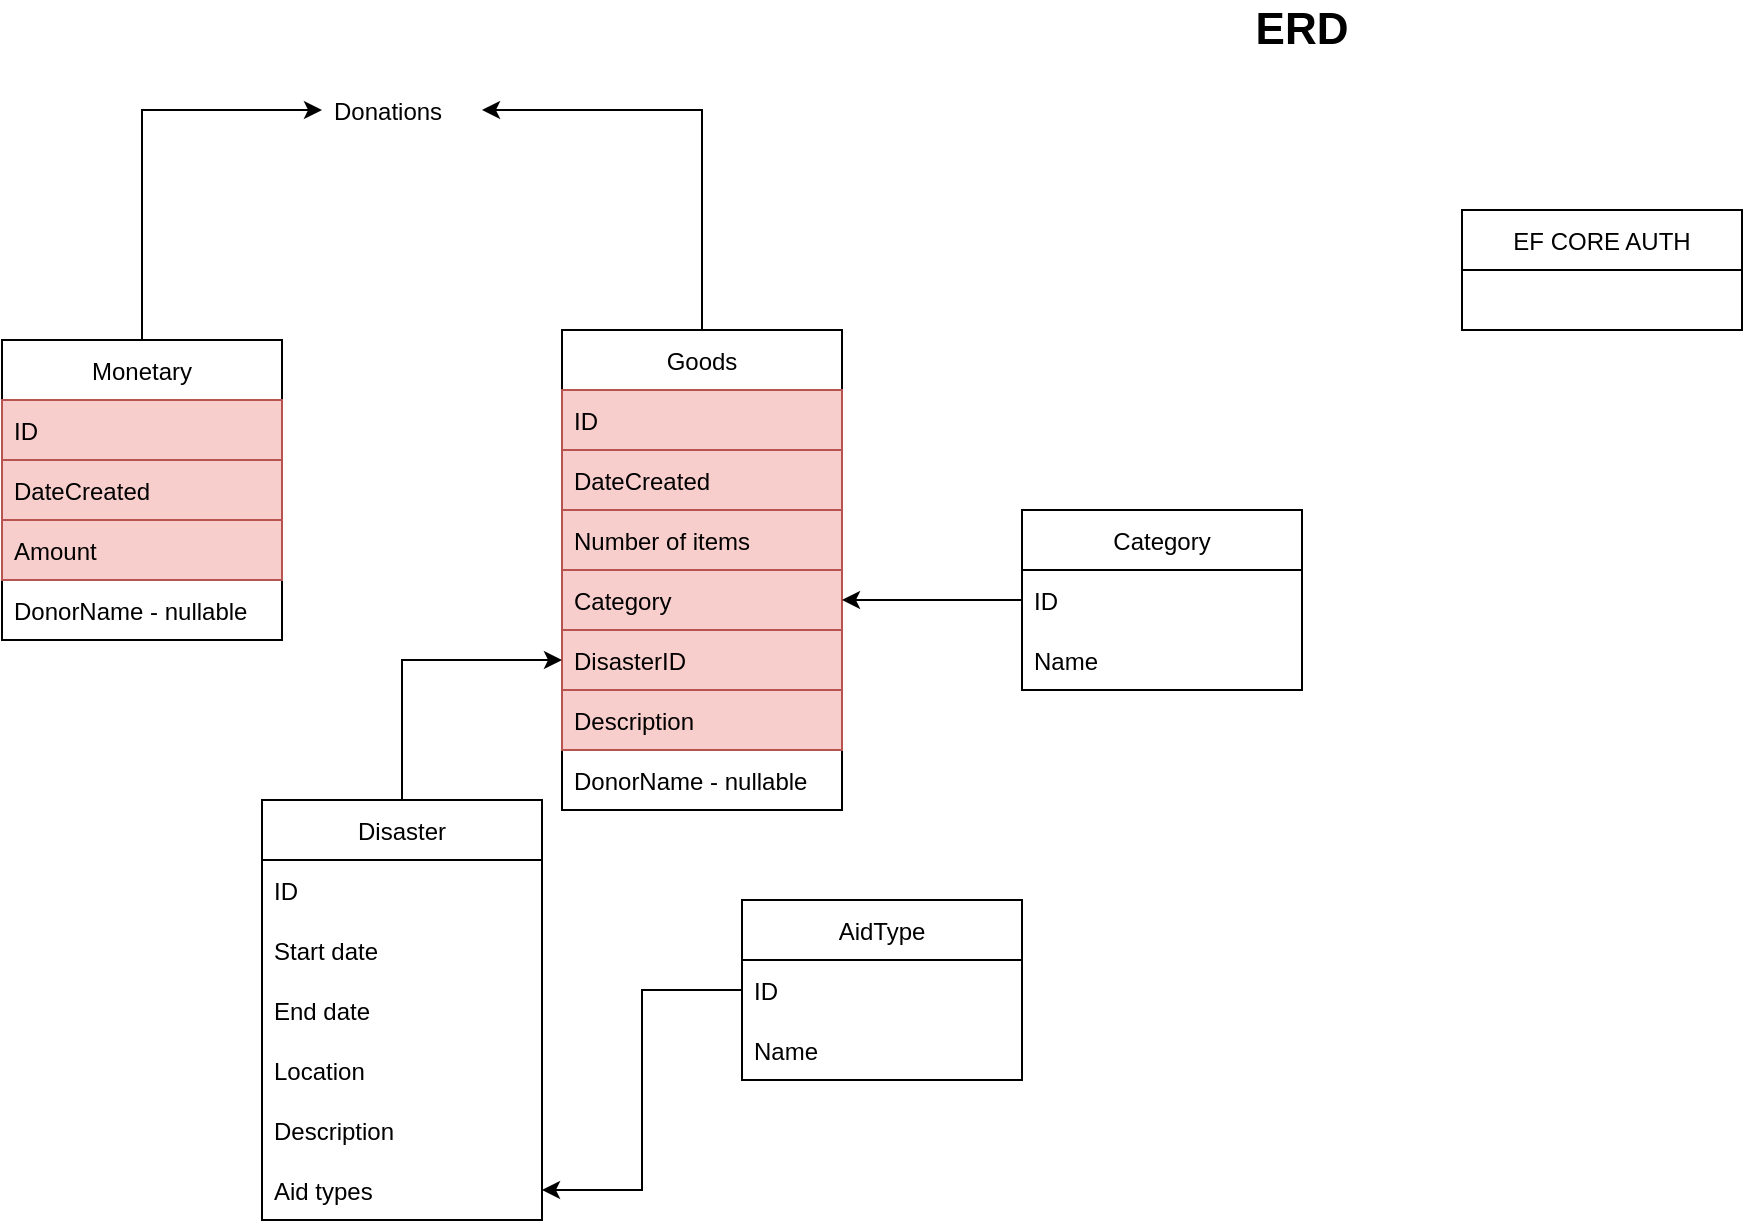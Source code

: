 <mxfile version="18.0.1" type="device"><diagram id="DOpufk2hzvLcz67AQa9U" name="Page-1"><mxGraphModel dx="1342" dy="723" grid="1" gridSize="10" guides="1" tooltips="1" connect="1" arrows="1" fold="1" page="1" pageScale="1" pageWidth="1400" pageHeight="850" math="0" shadow="0"><root><mxCell id="0"/><mxCell id="1" parent="0"/><mxCell id="sXzjlXjA3yJ_3GE1jN_H-1" value="ERD" style="text;html=1;strokeColor=none;fillColor=none;align=center;verticalAlign=middle;whiteSpace=wrap;rounded=0;fontSize=22;fontStyle=1" parent="1" vertex="1"><mxGeometry x="510" y="80" width="400" height="30" as="geometry"/></mxCell><mxCell id="PBPo932zEIYYv54O7URw-10" style="edgeStyle=orthogonalEdgeStyle;rounded=0;orthogonalLoop=1;jettySize=auto;html=1;exitX=0.5;exitY=0;exitDx=0;exitDy=0;entryX=0;entryY=0.5;entryDx=0;entryDy=0;" parent="1" source="PBPo932zEIYYv54O7URw-1" target="PBPo932zEIYYv54O7URw-9" edge="1"><mxGeometry relative="1" as="geometry"/></mxCell><mxCell id="PBPo932zEIYYv54O7URw-1" value="Monetary" style="swimlane;fontStyle=0;childLayout=stackLayout;horizontal=1;startSize=30;horizontalStack=0;resizeParent=1;resizeParentMax=0;resizeLast=0;collapsible=1;marginBottom=0;" parent="1" vertex="1"><mxGeometry x="60" y="250" width="140" height="150" as="geometry"/></mxCell><mxCell id="ZguSxFOZU3pNIZNAq0-d-4" value="ID" style="text;strokeColor=#b85450;fillColor=#f8cecc;align=left;verticalAlign=middle;spacingLeft=4;spacingRight=4;overflow=hidden;points=[[0,0.5],[1,0.5]];portConstraint=eastwest;rotatable=0;" parent="PBPo932zEIYYv54O7URw-1" vertex="1"><mxGeometry y="30" width="140" height="30" as="geometry"/></mxCell><mxCell id="PBPo932zEIYYv54O7URw-2" value="DateCreated" style="text;strokeColor=#b85450;fillColor=#f8cecc;align=left;verticalAlign=middle;spacingLeft=4;spacingRight=4;overflow=hidden;points=[[0,0.5],[1,0.5]];portConstraint=eastwest;rotatable=0;" parent="PBPo932zEIYYv54O7URw-1" vertex="1"><mxGeometry y="60" width="140" height="30" as="geometry"/></mxCell><mxCell id="PBPo932zEIYYv54O7URw-3" value="Amount    " style="text;strokeColor=#b85450;fillColor=#f8cecc;align=left;verticalAlign=middle;spacingLeft=4;spacingRight=4;overflow=hidden;points=[[0,0.5],[1,0.5]];portConstraint=eastwest;rotatable=0;" parent="PBPo932zEIYYv54O7URw-1" vertex="1"><mxGeometry y="90" width="140" height="30" as="geometry"/></mxCell><mxCell id="PBPo932zEIYYv54O7URw-4" value="DonorName - nullable" style="text;strokeColor=none;fillColor=none;align=left;verticalAlign=middle;spacingLeft=4;spacingRight=4;overflow=hidden;points=[[0,0.5],[1,0.5]];portConstraint=eastwest;rotatable=0;" parent="PBPo932zEIYYv54O7URw-1" vertex="1"><mxGeometry y="120" width="140" height="30" as="geometry"/></mxCell><mxCell id="ZguSxFOZU3pNIZNAq0-d-3" style="edgeStyle=orthogonalEdgeStyle;rounded=0;orthogonalLoop=1;jettySize=auto;html=1;exitX=0.5;exitY=0;exitDx=0;exitDy=0;" parent="1" source="PBPo932zEIYYv54O7URw-5" target="PBPo932zEIYYv54O7URw-9" edge="1"><mxGeometry relative="1" as="geometry"/></mxCell><mxCell id="PBPo932zEIYYv54O7URw-5" value="Goods" style="swimlane;fontStyle=0;childLayout=stackLayout;horizontal=1;startSize=30;horizontalStack=0;resizeParent=1;resizeParentMax=0;resizeLast=0;collapsible=1;marginBottom=0;" parent="1" vertex="1"><mxGeometry x="340" y="245" width="140" height="240" as="geometry"/></mxCell><mxCell id="PBPo932zEIYYv54O7URw-6" value="ID" style="text;strokeColor=#b85450;fillColor=#f8cecc;align=left;verticalAlign=middle;spacingLeft=4;spacingRight=4;overflow=hidden;points=[[0,0.5],[1,0.5]];portConstraint=eastwest;rotatable=0;" parent="PBPo932zEIYYv54O7URw-5" vertex="1"><mxGeometry y="30" width="140" height="30" as="geometry"/></mxCell><mxCell id="ZguSxFOZU3pNIZNAq0-d-5" value="DateCreated" style="text;strokeColor=#b85450;fillColor=#f8cecc;align=left;verticalAlign=middle;spacingLeft=4;spacingRight=4;overflow=hidden;points=[[0,0.5],[1,0.5]];portConstraint=eastwest;rotatable=0;" parent="PBPo932zEIYYv54O7URw-5" vertex="1"><mxGeometry y="60" width="140" height="30" as="geometry"/></mxCell><mxCell id="PBPo932zEIYYv54O7URw-7" value="Number of items" style="text;strokeColor=#b85450;fillColor=#f8cecc;align=left;verticalAlign=middle;spacingLeft=4;spacingRight=4;overflow=hidden;points=[[0,0.5],[1,0.5]];portConstraint=eastwest;rotatable=0;" parent="PBPo932zEIYYv54O7URw-5" vertex="1"><mxGeometry y="90" width="140" height="30" as="geometry"/></mxCell><mxCell id="PBPo932zEIYYv54O7URw-8" value="Category" style="text;strokeColor=#b85450;fillColor=#f8cecc;align=left;verticalAlign=middle;spacingLeft=4;spacingRight=4;overflow=hidden;points=[[0,0.5],[1,0.5]];portConstraint=eastwest;rotatable=0;" parent="PBPo932zEIYYv54O7URw-5" vertex="1"><mxGeometry y="120" width="140" height="30" as="geometry"/></mxCell><mxCell id="n0S4KUlYIWEYyDuz9l9j-5" value="DisasterID" style="text;strokeColor=#b85450;fillColor=#f8cecc;align=left;verticalAlign=middle;spacingLeft=4;spacingRight=4;overflow=hidden;points=[[0,0.5],[1,0.5]];portConstraint=eastwest;rotatable=0;" vertex="1" parent="PBPo932zEIYYv54O7URw-5"><mxGeometry y="150" width="140" height="30" as="geometry"/></mxCell><mxCell id="PBPo932zEIYYv54O7URw-13" value="Description" style="text;strokeColor=#b85450;fillColor=#f8cecc;align=left;verticalAlign=middle;spacingLeft=4;spacingRight=4;overflow=hidden;points=[[0,0.5],[1,0.5]];portConstraint=eastwest;rotatable=0;" parent="PBPo932zEIYYv54O7URw-5" vertex="1"><mxGeometry y="180" width="140" height="30" as="geometry"/></mxCell><mxCell id="PBPo932zEIYYv54O7URw-14" value="DonorName - nullable" style="text;strokeColor=none;fillColor=none;align=left;verticalAlign=middle;spacingLeft=4;spacingRight=4;overflow=hidden;points=[[0,0.5],[1,0.5]];portConstraint=eastwest;rotatable=0;" parent="PBPo932zEIYYv54O7URw-5" vertex="1"><mxGeometry y="210" width="140" height="30" as="geometry"/></mxCell><mxCell id="PBPo932zEIYYv54O7URw-9" value="Donations" style="text;strokeColor=none;fillColor=none;align=left;verticalAlign=middle;spacingLeft=4;spacingRight=4;overflow=hidden;points=[[0,0.5],[1,0.5]];portConstraint=eastwest;rotatable=0;" parent="1" vertex="1"><mxGeometry x="220" y="120" width="80" height="30" as="geometry"/></mxCell><mxCell id="PBPo932zEIYYv54O7URw-36" style="edgeStyle=orthogonalEdgeStyle;rounded=0;orthogonalLoop=1;jettySize=auto;html=1;entryX=1;entryY=0.5;entryDx=0;entryDy=0;" parent="1" source="PBPo932zEIYYv54O7URw-15" target="PBPo932zEIYYv54O7URw-8" edge="1"><mxGeometry relative="1" as="geometry"/></mxCell><mxCell id="PBPo932zEIYYv54O7URw-15" value="Category" style="swimlane;fontStyle=0;childLayout=stackLayout;horizontal=1;startSize=30;horizontalStack=0;resizeParent=1;resizeParentMax=0;resizeLast=0;collapsible=1;marginBottom=0;" parent="1" vertex="1"><mxGeometry x="570" y="335" width="140" height="90" as="geometry"/></mxCell><mxCell id="ZguSxFOZU3pNIZNAq0-d-6" value="ID" style="text;strokeColor=none;fillColor=none;align=left;verticalAlign=middle;spacingLeft=4;spacingRight=4;overflow=hidden;points=[[0,0.5],[1,0.5]];portConstraint=eastwest;rotatable=0;" parent="PBPo932zEIYYv54O7URw-15" vertex="1"><mxGeometry y="30" width="140" height="30" as="geometry"/></mxCell><mxCell id="PBPo932zEIYYv54O7URw-18" value="Name" style="text;strokeColor=none;fillColor=none;align=left;verticalAlign=middle;spacingLeft=4;spacingRight=4;overflow=hidden;points=[[0,0.5],[1,0.5]];portConstraint=eastwest;rotatable=0;" parent="PBPo932zEIYYv54O7URw-15" vertex="1"><mxGeometry y="60" width="140" height="30" as="geometry"/></mxCell><mxCell id="ZguSxFOZU3pNIZNAq0-d-2" style="edgeStyle=orthogonalEdgeStyle;rounded=0;orthogonalLoop=1;jettySize=auto;html=1;entryX=0;entryY=0.5;entryDx=0;entryDy=0;" parent="1" source="PBPo932zEIYYv54O7URw-19" target="n0S4KUlYIWEYyDuz9l9j-5" edge="1"><mxGeometry relative="1" as="geometry"/></mxCell><mxCell id="PBPo932zEIYYv54O7URw-19" value="Disaster" style="swimlane;fontStyle=0;childLayout=stackLayout;horizontal=1;startSize=30;horizontalStack=0;resizeParent=1;resizeParentMax=0;resizeLast=0;collapsible=1;marginBottom=0;" parent="1" vertex="1"><mxGeometry x="190" y="480" width="140" height="210" as="geometry"/></mxCell><mxCell id="ZguSxFOZU3pNIZNAq0-d-7" value="ID" style="text;strokeColor=none;fillColor=none;align=left;verticalAlign=middle;spacingLeft=4;spacingRight=4;overflow=hidden;points=[[0,0.5],[1,0.5]];portConstraint=eastwest;rotatable=0;" parent="PBPo932zEIYYv54O7URw-19" vertex="1"><mxGeometry y="30" width="140" height="30" as="geometry"/></mxCell><mxCell id="PBPo932zEIYYv54O7URw-20" value="Start date" style="text;strokeColor=none;fillColor=none;align=left;verticalAlign=middle;spacingLeft=4;spacingRight=4;overflow=hidden;points=[[0,0.5],[1,0.5]];portConstraint=eastwest;rotatable=0;" parent="PBPo932zEIYYv54O7URw-19" vertex="1"><mxGeometry y="60" width="140" height="30" as="geometry"/></mxCell><mxCell id="PBPo932zEIYYv54O7URw-21" value="End date" style="text;strokeColor=none;fillColor=none;align=left;verticalAlign=middle;spacingLeft=4;spacingRight=4;overflow=hidden;points=[[0,0.5],[1,0.5]];portConstraint=eastwest;rotatable=0;" parent="PBPo932zEIYYv54O7URw-19" vertex="1"><mxGeometry y="90" width="140" height="30" as="geometry"/></mxCell><mxCell id="PBPo932zEIYYv54O7URw-22" value="Location " style="text;strokeColor=none;fillColor=none;align=left;verticalAlign=middle;spacingLeft=4;spacingRight=4;overflow=hidden;points=[[0,0.5],[1,0.5]];portConstraint=eastwest;rotatable=0;" parent="PBPo932zEIYYv54O7URw-19" vertex="1"><mxGeometry y="120" width="140" height="30" as="geometry"/></mxCell><mxCell id="PBPo932zEIYYv54O7URw-23" value="Description" style="text;strokeColor=none;fillColor=none;align=left;verticalAlign=middle;spacingLeft=4;spacingRight=4;overflow=hidden;points=[[0,0.5],[1,0.5]];portConstraint=eastwest;rotatable=0;" parent="PBPo932zEIYYv54O7URw-19" vertex="1"><mxGeometry y="150" width="140" height="30" as="geometry"/></mxCell><mxCell id="PBPo932zEIYYv54O7URw-24" value="Aid types" style="text;strokeColor=none;fillColor=none;align=left;verticalAlign=middle;spacingLeft=4;spacingRight=4;overflow=hidden;points=[[0,0.5],[1,0.5]];portConstraint=eastwest;rotatable=0;" parent="PBPo932zEIYYv54O7URw-19" vertex="1"><mxGeometry y="180" width="140" height="30" as="geometry"/></mxCell><mxCell id="PBPo932zEIYYv54O7URw-30" value="EF CORE AUTH" style="swimlane;fontStyle=0;childLayout=stackLayout;horizontal=1;startSize=30;horizontalStack=0;resizeParent=1;resizeParentMax=0;resizeLast=0;collapsible=1;marginBottom=0;" parent="1" vertex="1"><mxGeometry x="790" y="185" width="140" height="60" as="geometry"/></mxCell><mxCell id="n0S4KUlYIWEYyDuz9l9j-4" style="edgeStyle=orthogonalEdgeStyle;rounded=0;orthogonalLoop=1;jettySize=auto;html=1;exitX=0;exitY=0.5;exitDx=0;exitDy=0;entryX=1;entryY=0.5;entryDx=0;entryDy=0;" edge="1" parent="1" source="n0S4KUlYIWEYyDuz9l9j-1" target="PBPo932zEIYYv54O7URw-24"><mxGeometry relative="1" as="geometry"/></mxCell><mxCell id="n0S4KUlYIWEYyDuz9l9j-1" value="AidType" style="swimlane;fontStyle=0;childLayout=stackLayout;horizontal=1;startSize=30;horizontalStack=0;resizeParent=1;resizeParentMax=0;resizeLast=0;collapsible=1;marginBottom=0;" vertex="1" parent="1"><mxGeometry x="430" y="530" width="140" height="90" as="geometry"/></mxCell><mxCell id="n0S4KUlYIWEYyDuz9l9j-2" value="ID" style="text;strokeColor=none;fillColor=none;align=left;verticalAlign=middle;spacingLeft=4;spacingRight=4;overflow=hidden;points=[[0,0.5],[1,0.5]];portConstraint=eastwest;rotatable=0;" vertex="1" parent="n0S4KUlYIWEYyDuz9l9j-1"><mxGeometry y="30" width="140" height="30" as="geometry"/></mxCell><mxCell id="n0S4KUlYIWEYyDuz9l9j-3" value="Name" style="text;strokeColor=none;fillColor=none;align=left;verticalAlign=middle;spacingLeft=4;spacingRight=4;overflow=hidden;points=[[0,0.5],[1,0.5]];portConstraint=eastwest;rotatable=0;" vertex="1" parent="n0S4KUlYIWEYyDuz9l9j-1"><mxGeometry y="60" width="140" height="30" as="geometry"/></mxCell></root></mxGraphModel></diagram></mxfile>